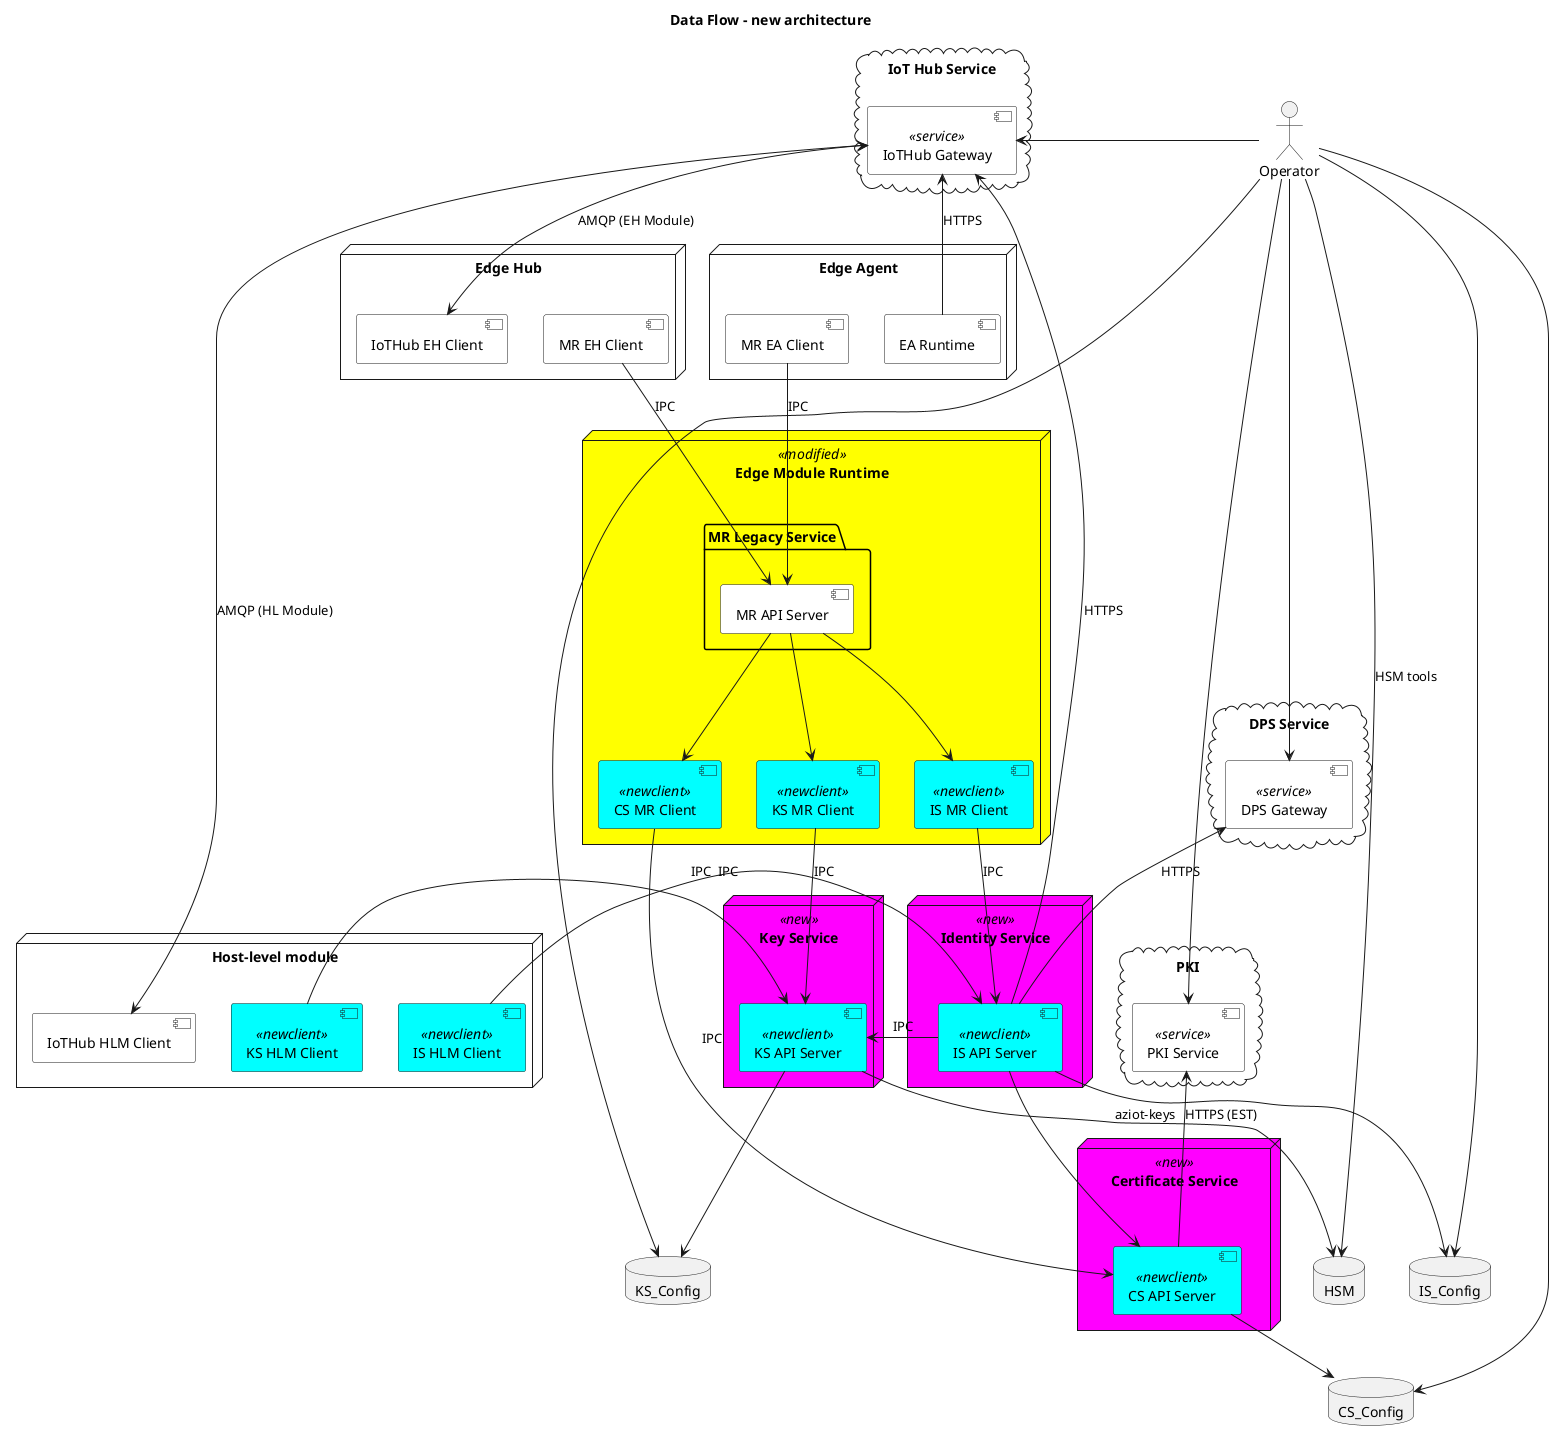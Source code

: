 @@startuml
title Data Flow - new architecture

actor Operator
cloud "DPS Service" {
    [DPS Gateway] <<service>>
}

cloud "PKI" {
    [PKI Service] <<service>>
}

cloud "IoT Hub Service" {
    [IoTHub Gateway] <<service>>
}

node "Identity Service" <<new>> {
    [IS API Server] <<newclient>>
}

node "Key Service" <<new>> {
    [KS API Server] <<newclient>>
    [KS API Server] <<newclient>>
}

node "Certificate Service" <<new>> {
    [CS API Server] <<newclient>>
}

node "Edge Module Runtime" <<modified>> {
    folder "MR Legacy Service" {
        [MR API Server]
    }
    [IS MR Client] <<newclient>>
    [CS MR Client] <<newclient>>
    [KS MR Client] <<newclient>>
}
node "Edge Agent" {
    [EA Runtime]
    [MR EA Client]
}
node "Host-level module" {
    [IS HLM Client] <<newclient>>
    [KS HLM Client] <<newclient>>
    [IoTHub HLM Client]
}
node "Edge Hub" {
    [MR EH Client]
    [IoTHub EH Client]
}

database "HSM"
database "KS_Config"
database "CS_Config"
database "IS_Config"


Operator -right-> [DPS Gateway]
Operator -right-> [IoTHub Gateway]
Operator -right-> [PKI Service]
Operator -right-> HSM: HSM tools
Operator -right-> KS_Config
Operator -right-> CS_Config
Operator -right-> IS_Config

[IS MR Client] -down-> [IS API Server] : IPC
[CS MR Client] -down-> [CS API Server] : IPC
[KS MR Client] -down-> [KS API Server] : IPC
[IS HLM Client] -left-> [IS API Server] : IPC
[KS HLM Client] -left-> [KS API Server] : IPC
[MR EH Client] --> [MR API Server] : IPC
[MR EA Client] --> [MR API Server] : IPC

[MR API Server] -down-> [IS MR Client]
[MR API Server] -down-> [CS MR Client]
[MR API Server] -down-> [KS MR Client]
[IS API Server] -down-> [CS API Server]
[KS API Server] -down-> HSM : aziot-keys
[IS API Server] --> IS_Config
[CS API Server] --> CS_Config
[KS API Server] --> KS_Config

[IS API Server] -up-> [IoTHub Gateway] : HTTPS
[IS API Server] -right-> [KS API Server] : IPC
[CS API Server] -up-> [PKI Service] : HTTPS (EST)

[IoTHub EH Client] <-up-> [IoTHub Gateway] : AMQP (EH Module)
[IoTHub HLM Client] <-up-> [IoTHub Gateway] : AMQP (HL Module)
[IS API Server] -up-> [DPS Gateway] : HTTPS

[EA Runtime] -up-> [IoTHub Gateway] : HTTPS

skinparam node {
	backgroundColor<<new>> Magenta
	backgroundColor<<modified>> Yellow
}

skinparam component {
    backgroundColor White
    backgroundColor<<newclient>> Cyan
    backgroundColor<<modified>> Yellow
    backgroundColor<<service>> White
}

@@enduml